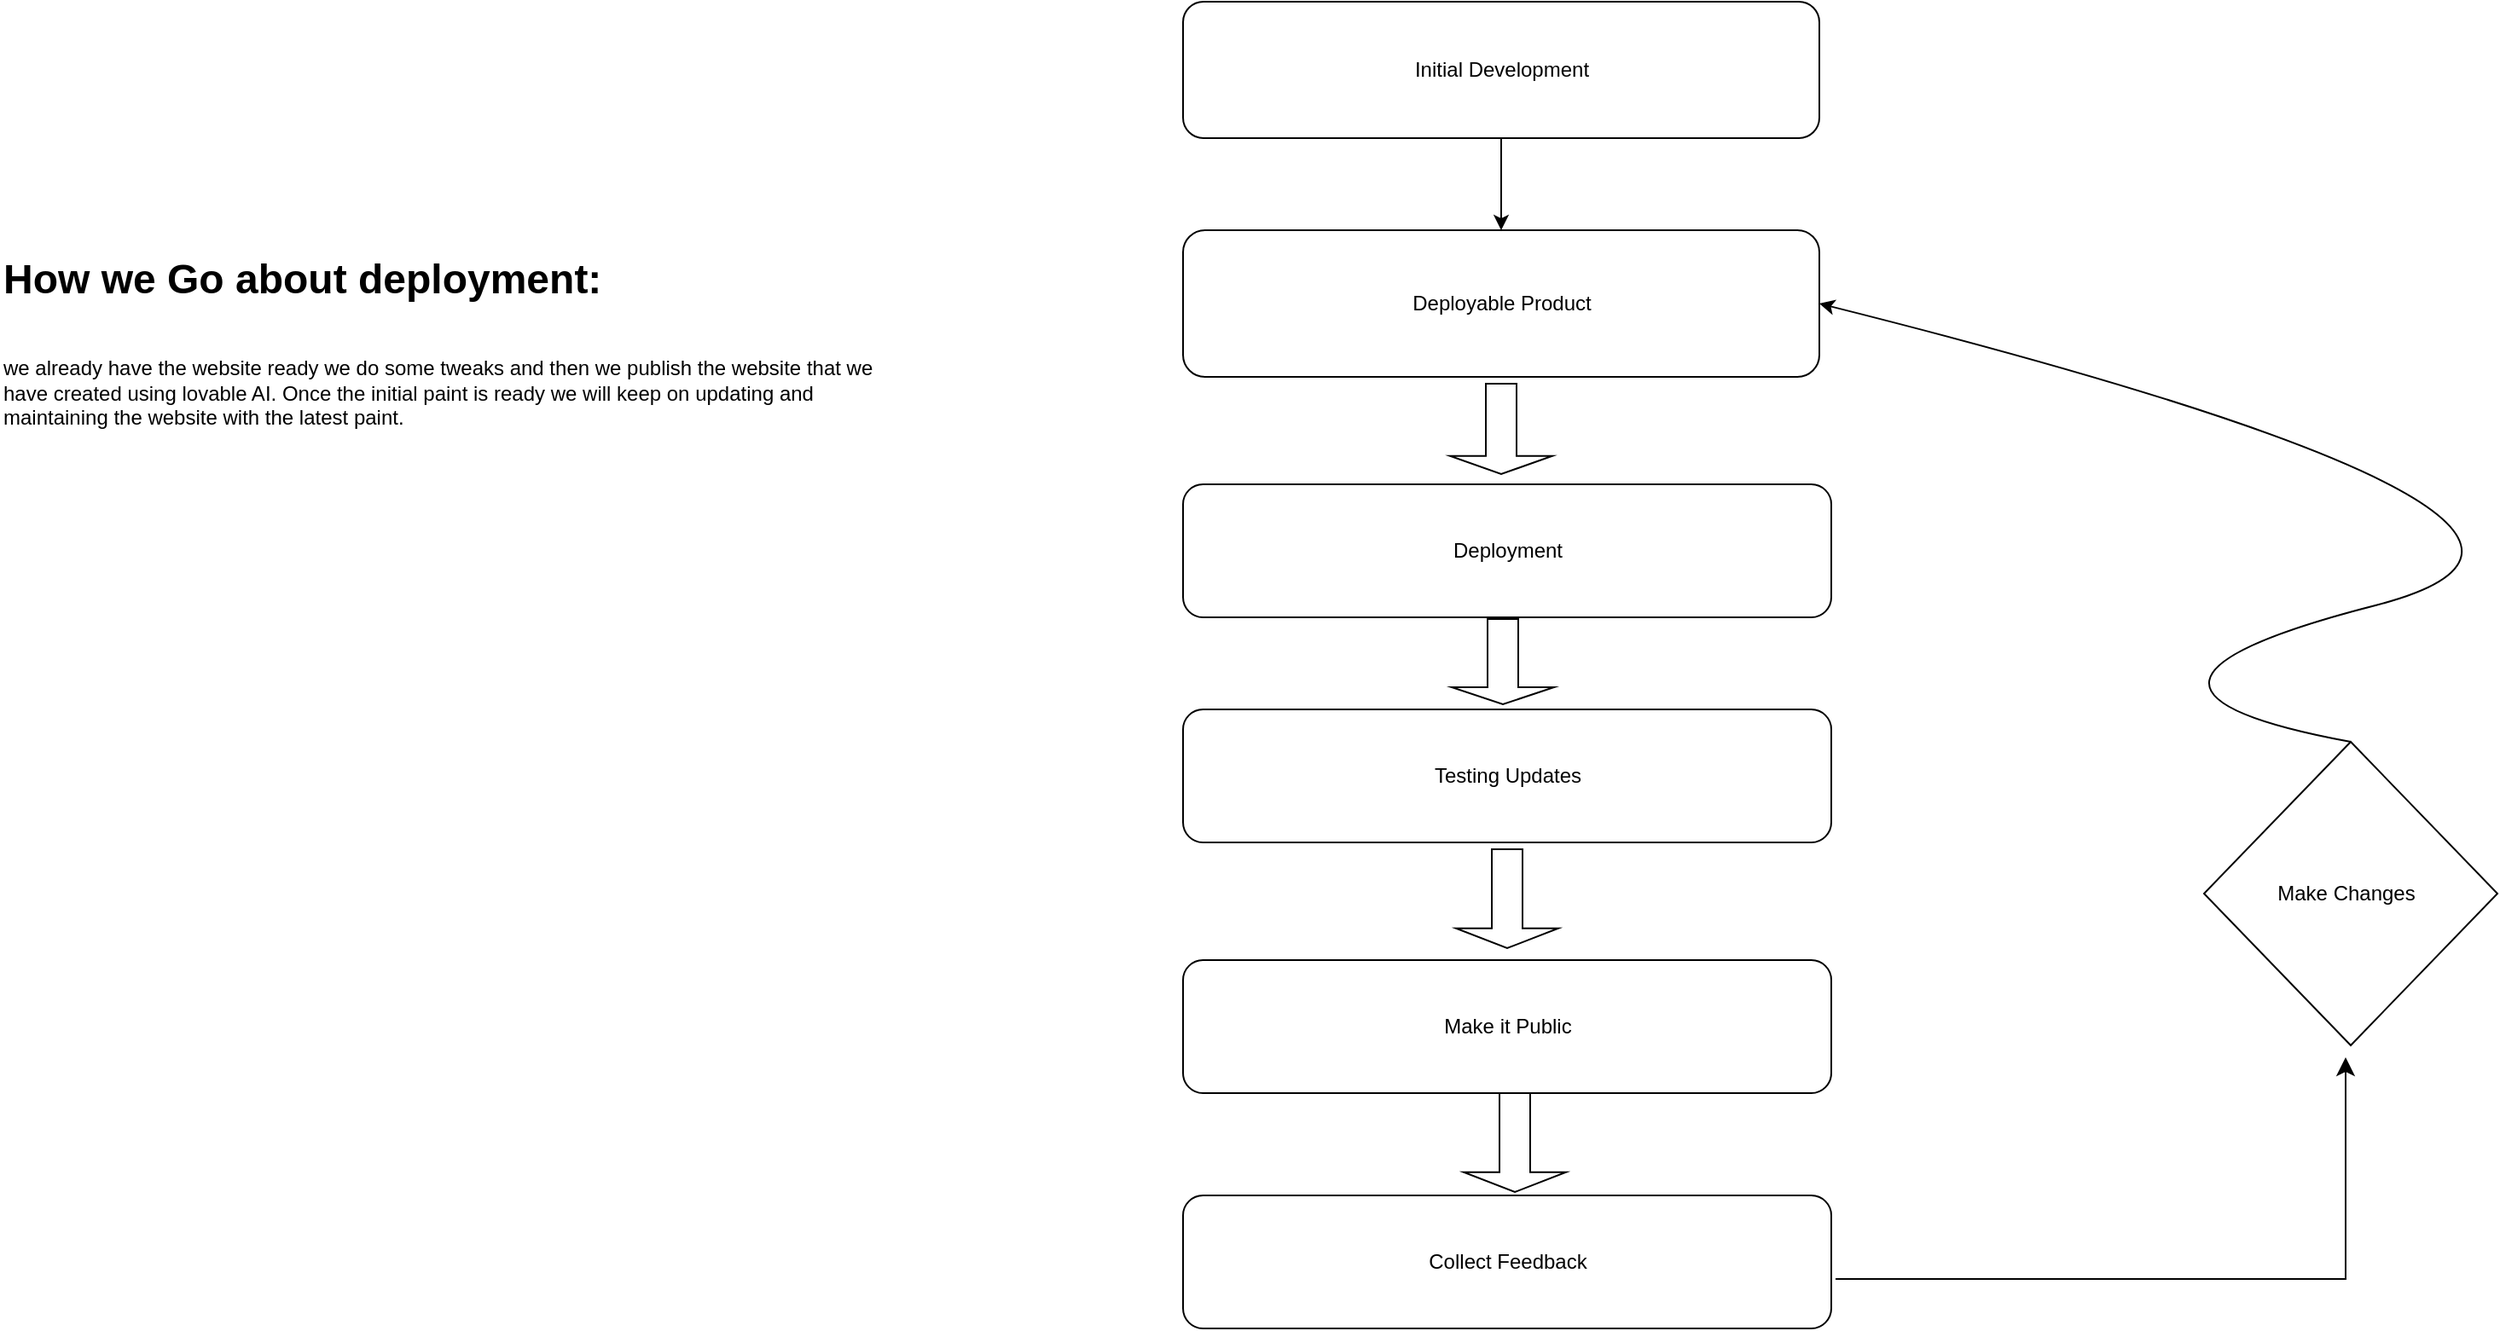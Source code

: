 <mxfile border="50" scale="3" compressed="false" locked="false" version="28.0.7">
  <diagram name="Blank" id="YmL12bMKpDGza6XwsDPr">
    <mxGraphModel dx="1977" dy="1487" grid="0" gridSize="10" guides="1" tooltips="1" connect="1" arrows="1" fold="1" page="0" pageScale="1" pageWidth="827" pageHeight="1169" background="none" math="1" shadow="0">
      <root>
        <mxCell id="X5NqExCQtvZxIxQ7pmgY-0" />
        <mxCell id="1" parent="X5NqExCQtvZxIxQ7pmgY-0" />
        <mxCell id="CL-bjgYmt_80SJW6IR70-1" value="&lt;h1 style=&quot;margin-top: 0px;&quot;&gt;How we Go about deployment:&lt;/h1&gt;&lt;div&gt;&lt;br&gt;&lt;/div&gt;&lt;div&gt;we already have the website ready we do some tweaks and then we publish the website that we have created using lovable AI. Once the initial paint is ready we will keep on updating and maintaining the website with the latest paint.&lt;/div&gt;&lt;div&gt;&lt;br&gt;&lt;/div&gt;&lt;div&gt;&lt;br&gt;&lt;/div&gt;" style="text;html=1;whiteSpace=wrap;overflow=hidden;rounded=0;" vertex="1" parent="1">
          <mxGeometry x="-77" y="111" width="539" height="201" as="geometry" />
        </mxCell>
        <mxCell id="CL-bjgYmt_80SJW6IR70-8" value="" style="edgeStyle=orthogonalEdgeStyle;rounded=0;orthogonalLoop=1;jettySize=auto;html=1;" edge="1" parent="1" source="CL-bjgYmt_80SJW6IR70-2" target="CL-bjgYmt_80SJW6IR70-7">
          <mxGeometry relative="1" as="geometry" />
        </mxCell>
        <mxCell id="CL-bjgYmt_80SJW6IR70-2" value="Initial Development" style="rounded=1;whiteSpace=wrap;html=1;" vertex="1" parent="1">
          <mxGeometry x="616.5" y="-31" width="373" height="80" as="geometry" />
        </mxCell>
        <mxCell id="CL-bjgYmt_80SJW6IR70-3" value="Deployment" style="rounded=1;whiteSpace=wrap;html=1;" vertex="1" parent="1">
          <mxGeometry x="616.5" y="252" width="380" height="78" as="geometry" />
        </mxCell>
        <mxCell id="CL-bjgYmt_80SJW6IR70-4" value="Testing Updates" style="rounded=1;whiteSpace=wrap;html=1;" vertex="1" parent="1">
          <mxGeometry x="616.5" y="384" width="380" height="78" as="geometry" />
        </mxCell>
        <mxCell id="CL-bjgYmt_80SJW6IR70-5" value="Make it Public" style="rounded=1;whiteSpace=wrap;html=1;" vertex="1" parent="1">
          <mxGeometry x="616.5" y="531" width="380" height="78" as="geometry" />
        </mxCell>
        <mxCell id="CL-bjgYmt_80SJW6IR70-6" value="Collect Feedback" style="rounded=1;whiteSpace=wrap;html=1;" vertex="1" parent="1">
          <mxGeometry x="616.5" y="669" width="380" height="78" as="geometry" />
        </mxCell>
        <mxCell id="CL-bjgYmt_80SJW6IR70-7" value="Deployable Product" style="rounded=1;whiteSpace=wrap;html=1;" vertex="1" parent="1">
          <mxGeometry x="616.5" y="103" width="373" height="86" as="geometry" />
        </mxCell>
        <mxCell id="CL-bjgYmt_80SJW6IR70-10" value="" style="shape=singleArrow;direction=south;whiteSpace=wrap;html=1;" vertex="1" parent="1">
          <mxGeometry x="773" y="193" width="60" height="53" as="geometry" />
        </mxCell>
        <mxCell id="CL-bjgYmt_80SJW6IR70-11" value="" style="shape=singleArrow;direction=south;whiteSpace=wrap;html=1;" vertex="1" parent="1">
          <mxGeometry x="774" y="331" width="60" height="50" as="geometry" />
        </mxCell>
        <mxCell id="CL-bjgYmt_80SJW6IR70-12" value="" style="shape=singleArrow;direction=south;whiteSpace=wrap;html=1;" vertex="1" parent="1">
          <mxGeometry x="776.5" y="466" width="60" height="58" as="geometry" />
        </mxCell>
        <mxCell id="CL-bjgYmt_80SJW6IR70-13" value="" style="shape=singleArrow;direction=south;whiteSpace=wrap;html=1;" vertex="1" parent="1">
          <mxGeometry x="781" y="609" width="60" height="58" as="geometry" />
        </mxCell>
        <mxCell id="CL-bjgYmt_80SJW6IR70-14" value="" style="rhombus;whiteSpace=wrap;html=1;" vertex="1" parent="1">
          <mxGeometry x="1215" y="403" width="172" height="178" as="geometry" />
        </mxCell>
        <mxCell id="CL-bjgYmt_80SJW6IR70-15" value="" style="edgeStyle=segmentEdgeStyle;endArrow=classic;html=1;curved=0;rounded=0;endSize=8;startSize=8;" edge="1" parent="1">
          <mxGeometry width="50" height="50" relative="1" as="geometry">
            <mxPoint x="999" y="718" as="sourcePoint" />
            <mxPoint x="1298" y="588" as="targetPoint" />
          </mxGeometry>
        </mxCell>
        <mxCell id="CL-bjgYmt_80SJW6IR70-16" value="Make Changes" style="text;html=1;align=center;verticalAlign=middle;whiteSpace=wrap;rounded=0;" vertex="1" parent="1">
          <mxGeometry x="1251.5" y="471" width="93" height="42" as="geometry" />
        </mxCell>
        <mxCell id="CL-bjgYmt_80SJW6IR70-21" value="" style="curved=1;endArrow=classic;html=1;rounded=0;exitX=0.5;exitY=0;exitDx=0;exitDy=0;entryX=1;entryY=0.5;entryDx=0;entryDy=0;" edge="1" parent="1" source="CL-bjgYmt_80SJW6IR70-14" target="CL-bjgYmt_80SJW6IR70-7">
          <mxGeometry width="50" height="50" relative="1" as="geometry">
            <mxPoint x="1078" y="371" as="sourcePoint" />
            <mxPoint x="1128" y="321" as="targetPoint" />
            <Array as="points">
              <mxPoint x="1128" y="371" />
              <mxPoint x="1503" y="275" />
            </Array>
          </mxGeometry>
        </mxCell>
      </root>
    </mxGraphModel>
  </diagram>
</mxfile>
